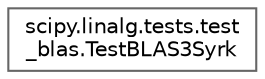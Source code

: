 digraph "Graphical Class Hierarchy"
{
 // LATEX_PDF_SIZE
  bgcolor="transparent";
  edge [fontname=Helvetica,fontsize=10,labelfontname=Helvetica,labelfontsize=10];
  node [fontname=Helvetica,fontsize=10,shape=box,height=0.2,width=0.4];
  rankdir="LR";
  Node0 [id="Node000000",label="scipy.linalg.tests.test\l_blas.TestBLAS3Syrk",height=0.2,width=0.4,color="grey40", fillcolor="white", style="filled",URL="$d2/d65/classscipy_1_1linalg_1_1tests_1_1test__blas_1_1TestBLAS3Syrk.html",tooltip=" "];
}
